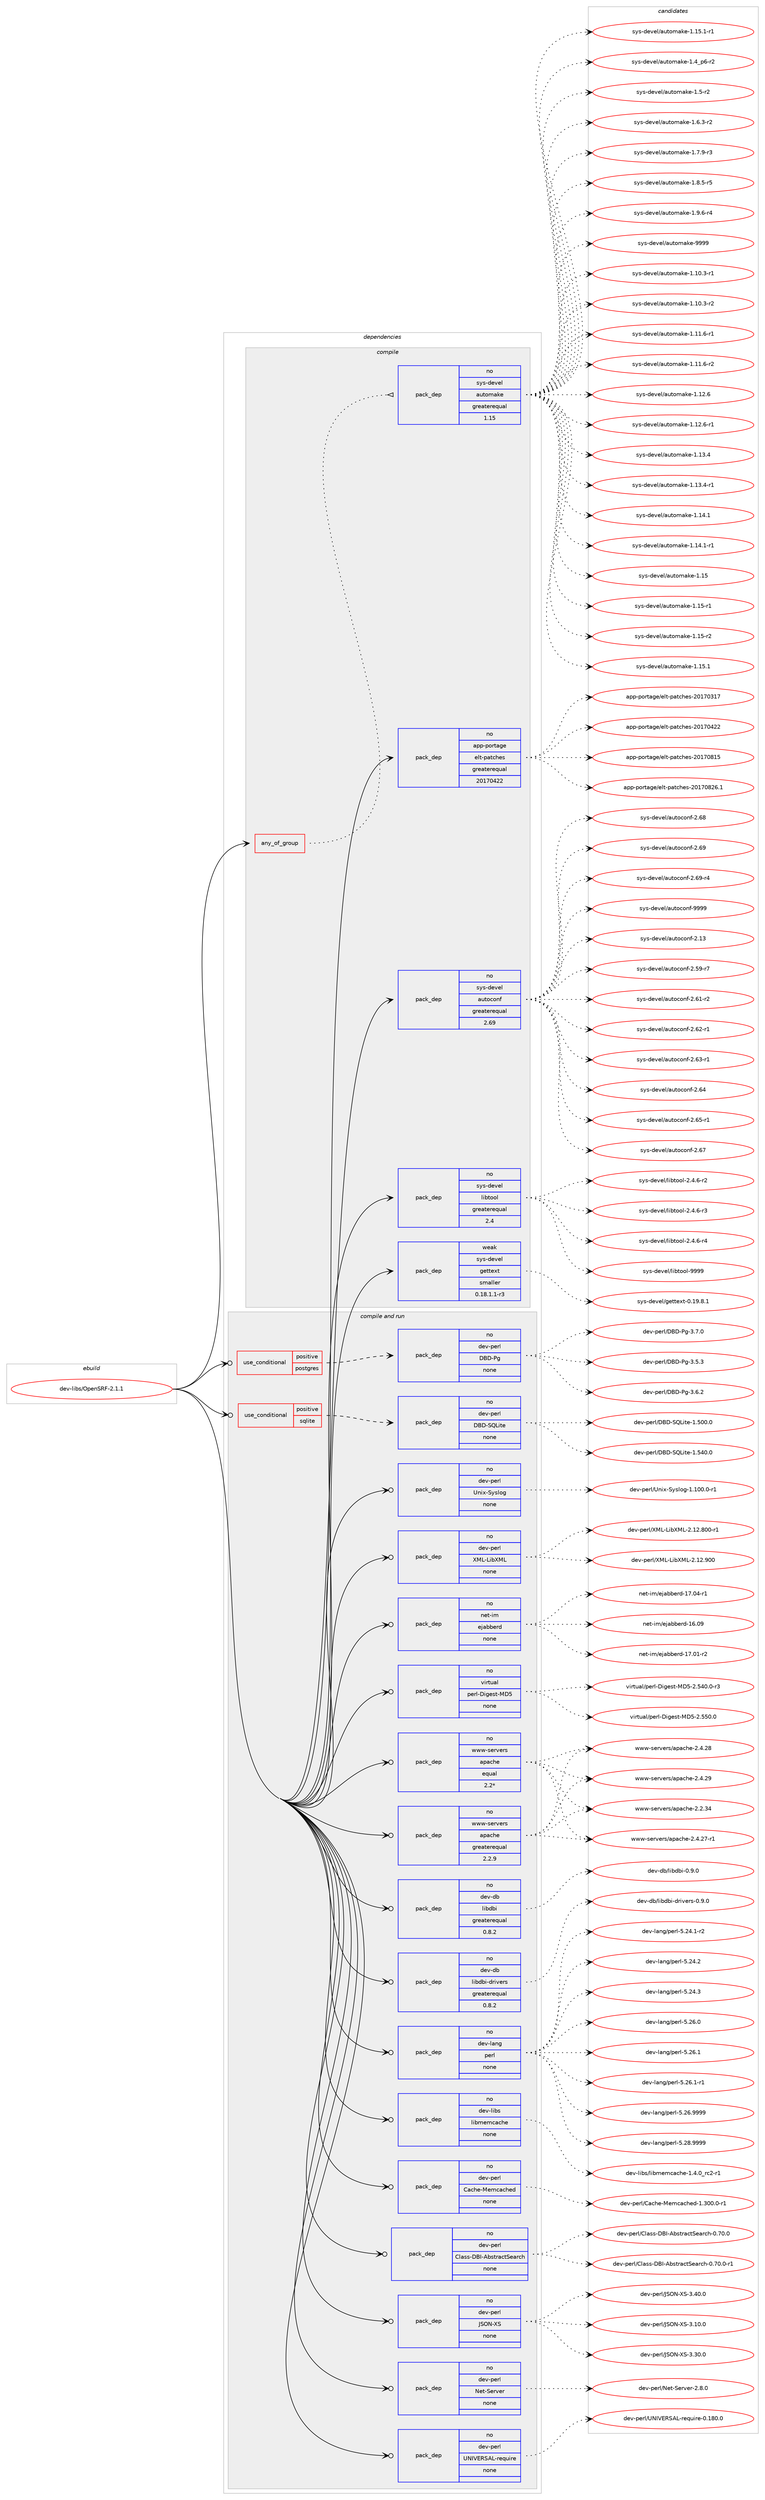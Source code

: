 digraph prolog {

# *************
# Graph options
# *************

newrank=true;
concentrate=true;
compound=true;
graph [rankdir=LR,fontname=Helvetica,fontsize=10,ranksep=1.5];#, ranksep=2.5, nodesep=0.2];
edge  [arrowhead=vee];
node  [fontname=Helvetica,fontsize=10];

# **********
# The ebuild
# **********

subgraph cluster_leftcol {
color=gray;
rank=same;
label=<<i>ebuild</i>>;
id [label="dev-libs/OpenSRF-2.1.1", color=red, width=4, href="../dev-libs/OpenSRF-2.1.1.svg"];
}

# ****************
# The dependencies
# ****************

subgraph cluster_midcol {
color=gray;
label=<<i>dependencies</i>>;
subgraph cluster_compile {
fillcolor="#eeeeee";
style=filled;
label=<<i>compile</i>>;
subgraph any3176 {
dependency110989 [label=<<TABLE BORDER="0" CELLBORDER="1" CELLSPACING="0" CELLPADDING="4"><TR><TD CELLPADDING="10">any_of_group</TD></TR></TABLE>>, shape=none, color=red];subgraph pack83671 {
dependency110990 [label=<<TABLE BORDER="0" CELLBORDER="1" CELLSPACING="0" CELLPADDING="4" WIDTH="220"><TR><TD ROWSPAN="6" CELLPADDING="30">pack_dep</TD></TR><TR><TD WIDTH="110">no</TD></TR><TR><TD>sys-devel</TD></TR><TR><TD>automake</TD></TR><TR><TD>greaterequal</TD></TR><TR><TD>1.15</TD></TR></TABLE>>, shape=none, color=blue];
}
dependency110989:e -> dependency110990:w [weight=20,style="dotted",arrowhead="oinv"];
}
id:e -> dependency110989:w [weight=20,style="solid",arrowhead="vee"];
subgraph pack83672 {
dependency110991 [label=<<TABLE BORDER="0" CELLBORDER="1" CELLSPACING="0" CELLPADDING="4" WIDTH="220"><TR><TD ROWSPAN="6" CELLPADDING="30">pack_dep</TD></TR><TR><TD WIDTH="110">no</TD></TR><TR><TD>app-portage</TD></TR><TR><TD>elt-patches</TD></TR><TR><TD>greaterequal</TD></TR><TR><TD>20170422</TD></TR></TABLE>>, shape=none, color=blue];
}
id:e -> dependency110991:w [weight=20,style="solid",arrowhead="vee"];
subgraph pack83673 {
dependency110992 [label=<<TABLE BORDER="0" CELLBORDER="1" CELLSPACING="0" CELLPADDING="4" WIDTH="220"><TR><TD ROWSPAN="6" CELLPADDING="30">pack_dep</TD></TR><TR><TD WIDTH="110">no</TD></TR><TR><TD>sys-devel</TD></TR><TR><TD>autoconf</TD></TR><TR><TD>greaterequal</TD></TR><TR><TD>2.69</TD></TR></TABLE>>, shape=none, color=blue];
}
id:e -> dependency110992:w [weight=20,style="solid",arrowhead="vee"];
subgraph pack83674 {
dependency110993 [label=<<TABLE BORDER="0" CELLBORDER="1" CELLSPACING="0" CELLPADDING="4" WIDTH="220"><TR><TD ROWSPAN="6" CELLPADDING="30">pack_dep</TD></TR><TR><TD WIDTH="110">no</TD></TR><TR><TD>sys-devel</TD></TR><TR><TD>libtool</TD></TR><TR><TD>greaterequal</TD></TR><TR><TD>2.4</TD></TR></TABLE>>, shape=none, color=blue];
}
id:e -> dependency110993:w [weight=20,style="solid",arrowhead="vee"];
subgraph pack83675 {
dependency110994 [label=<<TABLE BORDER="0" CELLBORDER="1" CELLSPACING="0" CELLPADDING="4" WIDTH="220"><TR><TD ROWSPAN="6" CELLPADDING="30">pack_dep</TD></TR><TR><TD WIDTH="110">weak</TD></TR><TR><TD>sys-devel</TD></TR><TR><TD>gettext</TD></TR><TR><TD>smaller</TD></TR><TR><TD>0.18.1.1-r3</TD></TR></TABLE>>, shape=none, color=blue];
}
id:e -> dependency110994:w [weight=20,style="solid",arrowhead="vee"];
}
subgraph cluster_compileandrun {
fillcolor="#eeeeee";
style=filled;
label=<<i>compile and run</i>>;
subgraph cond24112 {
dependency110995 [label=<<TABLE BORDER="0" CELLBORDER="1" CELLSPACING="0" CELLPADDING="4"><TR><TD ROWSPAN="3" CELLPADDING="10">use_conditional</TD></TR><TR><TD>positive</TD></TR><TR><TD>postgres</TD></TR></TABLE>>, shape=none, color=red];
subgraph pack83676 {
dependency110996 [label=<<TABLE BORDER="0" CELLBORDER="1" CELLSPACING="0" CELLPADDING="4" WIDTH="220"><TR><TD ROWSPAN="6" CELLPADDING="30">pack_dep</TD></TR><TR><TD WIDTH="110">no</TD></TR><TR><TD>dev-perl</TD></TR><TR><TD>DBD-Pg</TD></TR><TR><TD>none</TD></TR><TR><TD></TD></TR></TABLE>>, shape=none, color=blue];
}
dependency110995:e -> dependency110996:w [weight=20,style="dashed",arrowhead="vee"];
}
id:e -> dependency110995:w [weight=20,style="solid",arrowhead="odotvee"];
subgraph cond24113 {
dependency110997 [label=<<TABLE BORDER="0" CELLBORDER="1" CELLSPACING="0" CELLPADDING="4"><TR><TD ROWSPAN="3" CELLPADDING="10">use_conditional</TD></TR><TR><TD>positive</TD></TR><TR><TD>sqlite</TD></TR></TABLE>>, shape=none, color=red];
subgraph pack83677 {
dependency110998 [label=<<TABLE BORDER="0" CELLBORDER="1" CELLSPACING="0" CELLPADDING="4" WIDTH="220"><TR><TD ROWSPAN="6" CELLPADDING="30">pack_dep</TD></TR><TR><TD WIDTH="110">no</TD></TR><TR><TD>dev-perl</TD></TR><TR><TD>DBD-SQLite</TD></TR><TR><TD>none</TD></TR><TR><TD></TD></TR></TABLE>>, shape=none, color=blue];
}
dependency110997:e -> dependency110998:w [weight=20,style="dashed",arrowhead="vee"];
}
id:e -> dependency110997:w [weight=20,style="solid",arrowhead="odotvee"];
subgraph pack83678 {
dependency110999 [label=<<TABLE BORDER="0" CELLBORDER="1" CELLSPACING="0" CELLPADDING="4" WIDTH="220"><TR><TD ROWSPAN="6" CELLPADDING="30">pack_dep</TD></TR><TR><TD WIDTH="110">no</TD></TR><TR><TD>dev-db</TD></TR><TR><TD>libdbi</TD></TR><TR><TD>greaterequal</TD></TR><TR><TD>0.8.2</TD></TR></TABLE>>, shape=none, color=blue];
}
id:e -> dependency110999:w [weight=20,style="solid",arrowhead="odotvee"];
subgraph pack83679 {
dependency111000 [label=<<TABLE BORDER="0" CELLBORDER="1" CELLSPACING="0" CELLPADDING="4" WIDTH="220"><TR><TD ROWSPAN="6" CELLPADDING="30">pack_dep</TD></TR><TR><TD WIDTH="110">no</TD></TR><TR><TD>dev-db</TD></TR><TR><TD>libdbi-drivers</TD></TR><TR><TD>greaterequal</TD></TR><TR><TD>0.8.2</TD></TR></TABLE>>, shape=none, color=blue];
}
id:e -> dependency111000:w [weight=20,style="solid",arrowhead="odotvee"];
subgraph pack83680 {
dependency111001 [label=<<TABLE BORDER="0" CELLBORDER="1" CELLSPACING="0" CELLPADDING="4" WIDTH="220"><TR><TD ROWSPAN="6" CELLPADDING="30">pack_dep</TD></TR><TR><TD WIDTH="110">no</TD></TR><TR><TD>dev-lang</TD></TR><TR><TD>perl</TD></TR><TR><TD>none</TD></TR><TR><TD></TD></TR></TABLE>>, shape=none, color=blue];
}
id:e -> dependency111001:w [weight=20,style="solid",arrowhead="odotvee"];
subgraph pack83681 {
dependency111002 [label=<<TABLE BORDER="0" CELLBORDER="1" CELLSPACING="0" CELLPADDING="4" WIDTH="220"><TR><TD ROWSPAN="6" CELLPADDING="30">pack_dep</TD></TR><TR><TD WIDTH="110">no</TD></TR><TR><TD>dev-libs</TD></TR><TR><TD>libmemcache</TD></TR><TR><TD>none</TD></TR><TR><TD></TD></TR></TABLE>>, shape=none, color=blue];
}
id:e -> dependency111002:w [weight=20,style="solid",arrowhead="odotvee"];
subgraph pack83682 {
dependency111003 [label=<<TABLE BORDER="0" CELLBORDER="1" CELLSPACING="0" CELLPADDING="4" WIDTH="220"><TR><TD ROWSPAN="6" CELLPADDING="30">pack_dep</TD></TR><TR><TD WIDTH="110">no</TD></TR><TR><TD>dev-perl</TD></TR><TR><TD>Cache-Memcached</TD></TR><TR><TD>none</TD></TR><TR><TD></TD></TR></TABLE>>, shape=none, color=blue];
}
id:e -> dependency111003:w [weight=20,style="solid",arrowhead="odotvee"];
subgraph pack83683 {
dependency111004 [label=<<TABLE BORDER="0" CELLBORDER="1" CELLSPACING="0" CELLPADDING="4" WIDTH="220"><TR><TD ROWSPAN="6" CELLPADDING="30">pack_dep</TD></TR><TR><TD WIDTH="110">no</TD></TR><TR><TD>dev-perl</TD></TR><TR><TD>Class-DBI-AbstractSearch</TD></TR><TR><TD>none</TD></TR><TR><TD></TD></TR></TABLE>>, shape=none, color=blue];
}
id:e -> dependency111004:w [weight=20,style="solid",arrowhead="odotvee"];
subgraph pack83684 {
dependency111005 [label=<<TABLE BORDER="0" CELLBORDER="1" CELLSPACING="0" CELLPADDING="4" WIDTH="220"><TR><TD ROWSPAN="6" CELLPADDING="30">pack_dep</TD></TR><TR><TD WIDTH="110">no</TD></TR><TR><TD>dev-perl</TD></TR><TR><TD>JSON-XS</TD></TR><TR><TD>none</TD></TR><TR><TD></TD></TR></TABLE>>, shape=none, color=blue];
}
id:e -> dependency111005:w [weight=20,style="solid",arrowhead="odotvee"];
subgraph pack83685 {
dependency111006 [label=<<TABLE BORDER="0" CELLBORDER="1" CELLSPACING="0" CELLPADDING="4" WIDTH="220"><TR><TD ROWSPAN="6" CELLPADDING="30">pack_dep</TD></TR><TR><TD WIDTH="110">no</TD></TR><TR><TD>dev-perl</TD></TR><TR><TD>Net-Server</TD></TR><TR><TD>none</TD></TR><TR><TD></TD></TR></TABLE>>, shape=none, color=blue];
}
id:e -> dependency111006:w [weight=20,style="solid",arrowhead="odotvee"];
subgraph pack83686 {
dependency111007 [label=<<TABLE BORDER="0" CELLBORDER="1" CELLSPACING="0" CELLPADDING="4" WIDTH="220"><TR><TD ROWSPAN="6" CELLPADDING="30">pack_dep</TD></TR><TR><TD WIDTH="110">no</TD></TR><TR><TD>dev-perl</TD></TR><TR><TD>UNIVERSAL-require</TD></TR><TR><TD>none</TD></TR><TR><TD></TD></TR></TABLE>>, shape=none, color=blue];
}
id:e -> dependency111007:w [weight=20,style="solid",arrowhead="odotvee"];
subgraph pack83687 {
dependency111008 [label=<<TABLE BORDER="0" CELLBORDER="1" CELLSPACING="0" CELLPADDING="4" WIDTH="220"><TR><TD ROWSPAN="6" CELLPADDING="30">pack_dep</TD></TR><TR><TD WIDTH="110">no</TD></TR><TR><TD>dev-perl</TD></TR><TR><TD>Unix-Syslog</TD></TR><TR><TD>none</TD></TR><TR><TD></TD></TR></TABLE>>, shape=none, color=blue];
}
id:e -> dependency111008:w [weight=20,style="solid",arrowhead="odotvee"];
subgraph pack83688 {
dependency111009 [label=<<TABLE BORDER="0" CELLBORDER="1" CELLSPACING="0" CELLPADDING="4" WIDTH="220"><TR><TD ROWSPAN="6" CELLPADDING="30">pack_dep</TD></TR><TR><TD WIDTH="110">no</TD></TR><TR><TD>dev-perl</TD></TR><TR><TD>XML-LibXML</TD></TR><TR><TD>none</TD></TR><TR><TD></TD></TR></TABLE>>, shape=none, color=blue];
}
id:e -> dependency111009:w [weight=20,style="solid",arrowhead="odotvee"];
subgraph pack83689 {
dependency111010 [label=<<TABLE BORDER="0" CELLBORDER="1" CELLSPACING="0" CELLPADDING="4" WIDTH="220"><TR><TD ROWSPAN="6" CELLPADDING="30">pack_dep</TD></TR><TR><TD WIDTH="110">no</TD></TR><TR><TD>net-im</TD></TR><TR><TD>ejabberd</TD></TR><TR><TD>none</TD></TR><TR><TD></TD></TR></TABLE>>, shape=none, color=blue];
}
id:e -> dependency111010:w [weight=20,style="solid",arrowhead="odotvee"];
subgraph pack83690 {
dependency111011 [label=<<TABLE BORDER="0" CELLBORDER="1" CELLSPACING="0" CELLPADDING="4" WIDTH="220"><TR><TD ROWSPAN="6" CELLPADDING="30">pack_dep</TD></TR><TR><TD WIDTH="110">no</TD></TR><TR><TD>virtual</TD></TR><TR><TD>perl-Digest-MD5</TD></TR><TR><TD>none</TD></TR><TR><TD></TD></TR></TABLE>>, shape=none, color=blue];
}
id:e -> dependency111011:w [weight=20,style="solid",arrowhead="odotvee"];
subgraph pack83691 {
dependency111012 [label=<<TABLE BORDER="0" CELLBORDER="1" CELLSPACING="0" CELLPADDING="4" WIDTH="220"><TR><TD ROWSPAN="6" CELLPADDING="30">pack_dep</TD></TR><TR><TD WIDTH="110">no</TD></TR><TR><TD>www-servers</TD></TR><TR><TD>apache</TD></TR><TR><TD>equal</TD></TR><TR><TD>2.2*</TD></TR></TABLE>>, shape=none, color=blue];
}
id:e -> dependency111012:w [weight=20,style="solid",arrowhead="odotvee"];
subgraph pack83692 {
dependency111013 [label=<<TABLE BORDER="0" CELLBORDER="1" CELLSPACING="0" CELLPADDING="4" WIDTH="220"><TR><TD ROWSPAN="6" CELLPADDING="30">pack_dep</TD></TR><TR><TD WIDTH="110">no</TD></TR><TR><TD>www-servers</TD></TR><TR><TD>apache</TD></TR><TR><TD>greaterequal</TD></TR><TR><TD>2.2.9</TD></TR></TABLE>>, shape=none, color=blue];
}
id:e -> dependency111013:w [weight=20,style="solid",arrowhead="odotvee"];
}
subgraph cluster_run {
fillcolor="#eeeeee";
style=filled;
label=<<i>run</i>>;
}
}

# **************
# The candidates
# **************

subgraph cluster_choices {
rank=same;
color=gray;
label=<<i>candidates</i>>;

subgraph choice83671 {
color=black;
nodesep=1;
choice11512111545100101118101108479711711611110997107101454946494846514511449 [label="sys-devel/automake-1.10.3-r1", color=red, width=4,href="../sys-devel/automake-1.10.3-r1.svg"];
choice11512111545100101118101108479711711611110997107101454946494846514511450 [label="sys-devel/automake-1.10.3-r2", color=red, width=4,href="../sys-devel/automake-1.10.3-r2.svg"];
choice11512111545100101118101108479711711611110997107101454946494946544511449 [label="sys-devel/automake-1.11.6-r1", color=red, width=4,href="../sys-devel/automake-1.11.6-r1.svg"];
choice11512111545100101118101108479711711611110997107101454946494946544511450 [label="sys-devel/automake-1.11.6-r2", color=red, width=4,href="../sys-devel/automake-1.11.6-r2.svg"];
choice1151211154510010111810110847971171161111099710710145494649504654 [label="sys-devel/automake-1.12.6", color=red, width=4,href="../sys-devel/automake-1.12.6.svg"];
choice11512111545100101118101108479711711611110997107101454946495046544511449 [label="sys-devel/automake-1.12.6-r1", color=red, width=4,href="../sys-devel/automake-1.12.6-r1.svg"];
choice1151211154510010111810110847971171161111099710710145494649514652 [label="sys-devel/automake-1.13.4", color=red, width=4,href="../sys-devel/automake-1.13.4.svg"];
choice11512111545100101118101108479711711611110997107101454946495146524511449 [label="sys-devel/automake-1.13.4-r1", color=red, width=4,href="../sys-devel/automake-1.13.4-r1.svg"];
choice1151211154510010111810110847971171161111099710710145494649524649 [label="sys-devel/automake-1.14.1", color=red, width=4,href="../sys-devel/automake-1.14.1.svg"];
choice11512111545100101118101108479711711611110997107101454946495246494511449 [label="sys-devel/automake-1.14.1-r1", color=red, width=4,href="../sys-devel/automake-1.14.1-r1.svg"];
choice115121115451001011181011084797117116111109971071014549464953 [label="sys-devel/automake-1.15", color=red, width=4,href="../sys-devel/automake-1.15.svg"];
choice1151211154510010111810110847971171161111099710710145494649534511449 [label="sys-devel/automake-1.15-r1", color=red, width=4,href="../sys-devel/automake-1.15-r1.svg"];
choice1151211154510010111810110847971171161111099710710145494649534511450 [label="sys-devel/automake-1.15-r2", color=red, width=4,href="../sys-devel/automake-1.15-r2.svg"];
choice1151211154510010111810110847971171161111099710710145494649534649 [label="sys-devel/automake-1.15.1", color=red, width=4,href="../sys-devel/automake-1.15.1.svg"];
choice11512111545100101118101108479711711611110997107101454946495346494511449 [label="sys-devel/automake-1.15.1-r1", color=red, width=4,href="../sys-devel/automake-1.15.1-r1.svg"];
choice115121115451001011181011084797117116111109971071014549465295112544511450 [label="sys-devel/automake-1.4_p6-r2", color=red, width=4,href="../sys-devel/automake-1.4_p6-r2.svg"];
choice11512111545100101118101108479711711611110997107101454946534511450 [label="sys-devel/automake-1.5-r2", color=red, width=4,href="../sys-devel/automake-1.5-r2.svg"];
choice115121115451001011181011084797117116111109971071014549465446514511450 [label="sys-devel/automake-1.6.3-r2", color=red, width=4,href="../sys-devel/automake-1.6.3-r2.svg"];
choice115121115451001011181011084797117116111109971071014549465546574511451 [label="sys-devel/automake-1.7.9-r3", color=red, width=4,href="../sys-devel/automake-1.7.9-r3.svg"];
choice115121115451001011181011084797117116111109971071014549465646534511453 [label="sys-devel/automake-1.8.5-r5", color=red, width=4,href="../sys-devel/automake-1.8.5-r5.svg"];
choice115121115451001011181011084797117116111109971071014549465746544511452 [label="sys-devel/automake-1.9.6-r4", color=red, width=4,href="../sys-devel/automake-1.9.6-r4.svg"];
choice115121115451001011181011084797117116111109971071014557575757 [label="sys-devel/automake-9999", color=red, width=4,href="../sys-devel/automake-9999.svg"];
dependency110990:e -> choice11512111545100101118101108479711711611110997107101454946494846514511449:w [style=dotted,weight="100"];
dependency110990:e -> choice11512111545100101118101108479711711611110997107101454946494846514511450:w [style=dotted,weight="100"];
dependency110990:e -> choice11512111545100101118101108479711711611110997107101454946494946544511449:w [style=dotted,weight="100"];
dependency110990:e -> choice11512111545100101118101108479711711611110997107101454946494946544511450:w [style=dotted,weight="100"];
dependency110990:e -> choice1151211154510010111810110847971171161111099710710145494649504654:w [style=dotted,weight="100"];
dependency110990:e -> choice11512111545100101118101108479711711611110997107101454946495046544511449:w [style=dotted,weight="100"];
dependency110990:e -> choice1151211154510010111810110847971171161111099710710145494649514652:w [style=dotted,weight="100"];
dependency110990:e -> choice11512111545100101118101108479711711611110997107101454946495146524511449:w [style=dotted,weight="100"];
dependency110990:e -> choice1151211154510010111810110847971171161111099710710145494649524649:w [style=dotted,weight="100"];
dependency110990:e -> choice11512111545100101118101108479711711611110997107101454946495246494511449:w [style=dotted,weight="100"];
dependency110990:e -> choice115121115451001011181011084797117116111109971071014549464953:w [style=dotted,weight="100"];
dependency110990:e -> choice1151211154510010111810110847971171161111099710710145494649534511449:w [style=dotted,weight="100"];
dependency110990:e -> choice1151211154510010111810110847971171161111099710710145494649534511450:w [style=dotted,weight="100"];
dependency110990:e -> choice1151211154510010111810110847971171161111099710710145494649534649:w [style=dotted,weight="100"];
dependency110990:e -> choice11512111545100101118101108479711711611110997107101454946495346494511449:w [style=dotted,weight="100"];
dependency110990:e -> choice115121115451001011181011084797117116111109971071014549465295112544511450:w [style=dotted,weight="100"];
dependency110990:e -> choice11512111545100101118101108479711711611110997107101454946534511450:w [style=dotted,weight="100"];
dependency110990:e -> choice115121115451001011181011084797117116111109971071014549465446514511450:w [style=dotted,weight="100"];
dependency110990:e -> choice115121115451001011181011084797117116111109971071014549465546574511451:w [style=dotted,weight="100"];
dependency110990:e -> choice115121115451001011181011084797117116111109971071014549465646534511453:w [style=dotted,weight="100"];
dependency110990:e -> choice115121115451001011181011084797117116111109971071014549465746544511452:w [style=dotted,weight="100"];
dependency110990:e -> choice115121115451001011181011084797117116111109971071014557575757:w [style=dotted,weight="100"];
}
subgraph choice83672 {
color=black;
nodesep=1;
choice97112112451121111141169710310147101108116451129711699104101115455048495548514955 [label="app-portage/elt-patches-20170317", color=red, width=4,href="../app-portage/elt-patches-20170317.svg"];
choice97112112451121111141169710310147101108116451129711699104101115455048495548525050 [label="app-portage/elt-patches-20170422", color=red, width=4,href="../app-portage/elt-patches-20170422.svg"];
choice97112112451121111141169710310147101108116451129711699104101115455048495548564953 [label="app-portage/elt-patches-20170815", color=red, width=4,href="../app-portage/elt-patches-20170815.svg"];
choice971121124511211111411697103101471011081164511297116991041011154550484955485650544649 [label="app-portage/elt-patches-20170826.1", color=red, width=4,href="../app-portage/elt-patches-20170826.1.svg"];
dependency110991:e -> choice97112112451121111141169710310147101108116451129711699104101115455048495548514955:w [style=dotted,weight="100"];
dependency110991:e -> choice97112112451121111141169710310147101108116451129711699104101115455048495548525050:w [style=dotted,weight="100"];
dependency110991:e -> choice97112112451121111141169710310147101108116451129711699104101115455048495548564953:w [style=dotted,weight="100"];
dependency110991:e -> choice971121124511211111411697103101471011081164511297116991041011154550484955485650544649:w [style=dotted,weight="100"];
}
subgraph choice83673 {
color=black;
nodesep=1;
choice115121115451001011181011084797117116111991111101024550464951 [label="sys-devel/autoconf-2.13", color=red, width=4,href="../sys-devel/autoconf-2.13.svg"];
choice1151211154510010111810110847971171161119911111010245504653574511455 [label="sys-devel/autoconf-2.59-r7", color=red, width=4,href="../sys-devel/autoconf-2.59-r7.svg"];
choice1151211154510010111810110847971171161119911111010245504654494511450 [label="sys-devel/autoconf-2.61-r2", color=red, width=4,href="../sys-devel/autoconf-2.61-r2.svg"];
choice1151211154510010111810110847971171161119911111010245504654504511449 [label="sys-devel/autoconf-2.62-r1", color=red, width=4,href="../sys-devel/autoconf-2.62-r1.svg"];
choice1151211154510010111810110847971171161119911111010245504654514511449 [label="sys-devel/autoconf-2.63-r1", color=red, width=4,href="../sys-devel/autoconf-2.63-r1.svg"];
choice115121115451001011181011084797117116111991111101024550465452 [label="sys-devel/autoconf-2.64", color=red, width=4,href="../sys-devel/autoconf-2.64.svg"];
choice1151211154510010111810110847971171161119911111010245504654534511449 [label="sys-devel/autoconf-2.65-r1", color=red, width=4,href="../sys-devel/autoconf-2.65-r1.svg"];
choice115121115451001011181011084797117116111991111101024550465455 [label="sys-devel/autoconf-2.67", color=red, width=4,href="../sys-devel/autoconf-2.67.svg"];
choice115121115451001011181011084797117116111991111101024550465456 [label="sys-devel/autoconf-2.68", color=red, width=4,href="../sys-devel/autoconf-2.68.svg"];
choice115121115451001011181011084797117116111991111101024550465457 [label="sys-devel/autoconf-2.69", color=red, width=4,href="../sys-devel/autoconf-2.69.svg"];
choice1151211154510010111810110847971171161119911111010245504654574511452 [label="sys-devel/autoconf-2.69-r4", color=red, width=4,href="../sys-devel/autoconf-2.69-r4.svg"];
choice115121115451001011181011084797117116111991111101024557575757 [label="sys-devel/autoconf-9999", color=red, width=4,href="../sys-devel/autoconf-9999.svg"];
dependency110992:e -> choice115121115451001011181011084797117116111991111101024550464951:w [style=dotted,weight="100"];
dependency110992:e -> choice1151211154510010111810110847971171161119911111010245504653574511455:w [style=dotted,weight="100"];
dependency110992:e -> choice1151211154510010111810110847971171161119911111010245504654494511450:w [style=dotted,weight="100"];
dependency110992:e -> choice1151211154510010111810110847971171161119911111010245504654504511449:w [style=dotted,weight="100"];
dependency110992:e -> choice1151211154510010111810110847971171161119911111010245504654514511449:w [style=dotted,weight="100"];
dependency110992:e -> choice115121115451001011181011084797117116111991111101024550465452:w [style=dotted,weight="100"];
dependency110992:e -> choice1151211154510010111810110847971171161119911111010245504654534511449:w [style=dotted,weight="100"];
dependency110992:e -> choice115121115451001011181011084797117116111991111101024550465455:w [style=dotted,weight="100"];
dependency110992:e -> choice115121115451001011181011084797117116111991111101024550465456:w [style=dotted,weight="100"];
dependency110992:e -> choice115121115451001011181011084797117116111991111101024550465457:w [style=dotted,weight="100"];
dependency110992:e -> choice1151211154510010111810110847971171161119911111010245504654574511452:w [style=dotted,weight="100"];
dependency110992:e -> choice115121115451001011181011084797117116111991111101024557575757:w [style=dotted,weight="100"];
}
subgraph choice83674 {
color=black;
nodesep=1;
choice1151211154510010111810110847108105981161111111084550465246544511450 [label="sys-devel/libtool-2.4.6-r2", color=red, width=4,href="../sys-devel/libtool-2.4.6-r2.svg"];
choice1151211154510010111810110847108105981161111111084550465246544511451 [label="sys-devel/libtool-2.4.6-r3", color=red, width=4,href="../sys-devel/libtool-2.4.6-r3.svg"];
choice1151211154510010111810110847108105981161111111084550465246544511452 [label="sys-devel/libtool-2.4.6-r4", color=red, width=4,href="../sys-devel/libtool-2.4.6-r4.svg"];
choice1151211154510010111810110847108105981161111111084557575757 [label="sys-devel/libtool-9999", color=red, width=4,href="../sys-devel/libtool-9999.svg"];
dependency110993:e -> choice1151211154510010111810110847108105981161111111084550465246544511450:w [style=dotted,weight="100"];
dependency110993:e -> choice1151211154510010111810110847108105981161111111084550465246544511451:w [style=dotted,weight="100"];
dependency110993:e -> choice1151211154510010111810110847108105981161111111084550465246544511452:w [style=dotted,weight="100"];
dependency110993:e -> choice1151211154510010111810110847108105981161111111084557575757:w [style=dotted,weight="100"];
}
subgraph choice83675 {
color=black;
nodesep=1;
choice1151211154510010111810110847103101116116101120116454846495746564649 [label="sys-devel/gettext-0.19.8.1", color=red, width=4,href="../sys-devel/gettext-0.19.8.1.svg"];
dependency110994:e -> choice1151211154510010111810110847103101116116101120116454846495746564649:w [style=dotted,weight="100"];
}
subgraph choice83676 {
color=black;
nodesep=1;
choice10010111845112101114108476866684580103455146534651 [label="dev-perl/DBD-Pg-3.5.3", color=red, width=4,href="../dev-perl/DBD-Pg-3.5.3.svg"];
choice10010111845112101114108476866684580103455146544650 [label="dev-perl/DBD-Pg-3.6.2", color=red, width=4,href="../dev-perl/DBD-Pg-3.6.2.svg"];
choice10010111845112101114108476866684580103455146554648 [label="dev-perl/DBD-Pg-3.7.0", color=red, width=4,href="../dev-perl/DBD-Pg-3.7.0.svg"];
dependency110996:e -> choice10010111845112101114108476866684580103455146534651:w [style=dotted,weight="100"];
dependency110996:e -> choice10010111845112101114108476866684580103455146544650:w [style=dotted,weight="100"];
dependency110996:e -> choice10010111845112101114108476866684580103455146554648:w [style=dotted,weight="100"];
}
subgraph choice83677 {
color=black;
nodesep=1;
choice1001011184511210111410847686668458381761051161014549465348484648 [label="dev-perl/DBD-SQLite-1.500.0", color=red, width=4,href="../dev-perl/DBD-SQLite-1.500.0.svg"];
choice1001011184511210111410847686668458381761051161014549465352484648 [label="dev-perl/DBD-SQLite-1.540.0", color=red, width=4,href="../dev-perl/DBD-SQLite-1.540.0.svg"];
dependency110998:e -> choice1001011184511210111410847686668458381761051161014549465348484648:w [style=dotted,weight="100"];
dependency110998:e -> choice1001011184511210111410847686668458381761051161014549465352484648:w [style=dotted,weight="100"];
}
subgraph choice83678 {
color=black;
nodesep=1;
choice1001011184510098471081059810098105454846574648 [label="dev-db/libdbi-0.9.0", color=red, width=4,href="../dev-db/libdbi-0.9.0.svg"];
dependency110999:e -> choice1001011184510098471081059810098105454846574648:w [style=dotted,weight="100"];
}
subgraph choice83679 {
color=black;
nodesep=1;
choice100101118451009847108105981009810545100114105118101114115454846574648 [label="dev-db/libdbi-drivers-0.9.0", color=red, width=4,href="../dev-db/libdbi-drivers-0.9.0.svg"];
dependency111000:e -> choice100101118451009847108105981009810545100114105118101114115454846574648:w [style=dotted,weight="100"];
}
subgraph choice83680 {
color=black;
nodesep=1;
choice100101118451089711010347112101114108455346505246494511450 [label="dev-lang/perl-5.24.1-r2", color=red, width=4,href="../dev-lang/perl-5.24.1-r2.svg"];
choice10010111845108971101034711210111410845534650524650 [label="dev-lang/perl-5.24.2", color=red, width=4,href="../dev-lang/perl-5.24.2.svg"];
choice10010111845108971101034711210111410845534650524651 [label="dev-lang/perl-5.24.3", color=red, width=4,href="../dev-lang/perl-5.24.3.svg"];
choice10010111845108971101034711210111410845534650544648 [label="dev-lang/perl-5.26.0", color=red, width=4,href="../dev-lang/perl-5.26.0.svg"];
choice10010111845108971101034711210111410845534650544649 [label="dev-lang/perl-5.26.1", color=red, width=4,href="../dev-lang/perl-5.26.1.svg"];
choice100101118451089711010347112101114108455346505446494511449 [label="dev-lang/perl-5.26.1-r1", color=red, width=4,href="../dev-lang/perl-5.26.1-r1.svg"];
choice10010111845108971101034711210111410845534650544657575757 [label="dev-lang/perl-5.26.9999", color=red, width=4,href="../dev-lang/perl-5.26.9999.svg"];
choice10010111845108971101034711210111410845534650564657575757 [label="dev-lang/perl-5.28.9999", color=red, width=4,href="../dev-lang/perl-5.28.9999.svg"];
dependency111001:e -> choice100101118451089711010347112101114108455346505246494511450:w [style=dotted,weight="100"];
dependency111001:e -> choice10010111845108971101034711210111410845534650524650:w [style=dotted,weight="100"];
dependency111001:e -> choice10010111845108971101034711210111410845534650524651:w [style=dotted,weight="100"];
dependency111001:e -> choice10010111845108971101034711210111410845534650544648:w [style=dotted,weight="100"];
dependency111001:e -> choice10010111845108971101034711210111410845534650544649:w [style=dotted,weight="100"];
dependency111001:e -> choice100101118451089711010347112101114108455346505446494511449:w [style=dotted,weight="100"];
dependency111001:e -> choice10010111845108971101034711210111410845534650544657575757:w [style=dotted,weight="100"];
dependency111001:e -> choice10010111845108971101034711210111410845534650564657575757:w [style=dotted,weight="100"];
}
subgraph choice83681 {
color=black;
nodesep=1;
choice100101118451081059811547108105981091011099997991041014549465246489511499504511449 [label="dev-libs/libmemcache-1.4.0_rc2-r1", color=red, width=4,href="../dev-libs/libmemcache-1.4.0_rc2-r1.svg"];
dependency111002:e -> choice100101118451081059811547108105981091011099997991041014549465246489511499504511449:w [style=dotted,weight="100"];
}
subgraph choice83682 {
color=black;
nodesep=1;
choice1001011184511210111410847679799104101457710110999979910410110045494651484846484511449 [label="dev-perl/Cache-Memcached-1.300.0-r1", color=red, width=4,href="../dev-perl/Cache-Memcached-1.300.0-r1.svg"];
dependency111003:e -> choice1001011184511210111410847679799104101457710110999979910410110045494651484846484511449:w [style=dotted,weight="100"];
}
subgraph choice83683 {
color=black;
nodesep=1;
choice1001011184511210111410847671089711511545686673456598115116114979911683101971149910445484655484648 [label="dev-perl/Class-DBI-AbstractSearch-0.70.0", color=red, width=4,href="../dev-perl/Class-DBI-AbstractSearch-0.70.0.svg"];
choice10010111845112101114108476710897115115456866734565981151161149799116831019711499104454846554846484511449 [label="dev-perl/Class-DBI-AbstractSearch-0.70.0-r1", color=red, width=4,href="../dev-perl/Class-DBI-AbstractSearch-0.70.0-r1.svg"];
dependency111004:e -> choice1001011184511210111410847671089711511545686673456598115116114979911683101971149910445484655484648:w [style=dotted,weight="100"];
dependency111004:e -> choice10010111845112101114108476710897115115456866734565981151161149799116831019711499104454846554846484511449:w [style=dotted,weight="100"];
}
subgraph choice83684 {
color=black;
nodesep=1;
choice10010111845112101114108477483797845888345514649484648 [label="dev-perl/JSON-XS-3.10.0", color=red, width=4,href="../dev-perl/JSON-XS-3.10.0.svg"];
choice10010111845112101114108477483797845888345514651484648 [label="dev-perl/JSON-XS-3.30.0", color=red, width=4,href="../dev-perl/JSON-XS-3.30.0.svg"];
choice10010111845112101114108477483797845888345514652484648 [label="dev-perl/JSON-XS-3.40.0", color=red, width=4,href="../dev-perl/JSON-XS-3.40.0.svg"];
dependency111005:e -> choice10010111845112101114108477483797845888345514649484648:w [style=dotted,weight="100"];
dependency111005:e -> choice10010111845112101114108477483797845888345514651484648:w [style=dotted,weight="100"];
dependency111005:e -> choice10010111845112101114108477483797845888345514652484648:w [style=dotted,weight="100"];
}
subgraph choice83685 {
color=black;
nodesep=1;
choice1001011184511210111410847781011164583101114118101114455046564648 [label="dev-perl/Net-Server-2.8.0", color=red, width=4,href="../dev-perl/Net-Server-2.8.0.svg"];
dependency111006:e -> choice1001011184511210111410847781011164583101114118101114455046564648:w [style=dotted,weight="100"];
}
subgraph choice83686 {
color=black;
nodesep=1;
choice1001011184511210111410847857873866982836576451141011131171051141014548464956484648 [label="dev-perl/UNIVERSAL-require-0.180.0", color=red, width=4,href="../dev-perl/UNIVERSAL-require-0.180.0.svg"];
dependency111007:e -> choice1001011184511210111410847857873866982836576451141011131171051141014548464956484648:w [style=dotted,weight="100"];
}
subgraph choice83687 {
color=black;
nodesep=1;
choice100101118451121011141084785110105120458312111510811110345494649484846484511449 [label="dev-perl/Unix-Syslog-1.100.0-r1", color=red, width=4,href="../dev-perl/Unix-Syslog-1.100.0-r1.svg"];
dependency111008:e -> choice100101118451121011141084785110105120458312111510811110345494649484846484511449:w [style=dotted,weight="100"];
}
subgraph choice83688 {
color=black;
nodesep=1;
choice10010111845112101114108478877764576105988877764550464950465648484511449 [label="dev-perl/XML-LibXML-2.12.800-r1", color=red, width=4,href="../dev-perl/XML-LibXML-2.12.800-r1.svg"];
choice1001011184511210111410847887776457610598887776455046495046574848 [label="dev-perl/XML-LibXML-2.12.900", color=red, width=4,href="../dev-perl/XML-LibXML-2.12.900.svg"];
dependency111009:e -> choice10010111845112101114108478877764576105988877764550464950465648484511449:w [style=dotted,weight="100"];
dependency111009:e -> choice1001011184511210111410847887776457610598887776455046495046574848:w [style=dotted,weight="100"];
}
subgraph choice83689 {
color=black;
nodesep=1;
choice1101011164510510947101106979898101114100454954464857 [label="net-im/ejabberd-16.09", color=red, width=4,href="../net-im/ejabberd-16.09.svg"];
choice11010111645105109471011069798981011141004549554648494511450 [label="net-im/ejabberd-17.01-r2", color=red, width=4,href="../net-im/ejabberd-17.01-r2.svg"];
choice11010111645105109471011069798981011141004549554648524511449 [label="net-im/ejabberd-17.04-r1", color=red, width=4,href="../net-im/ejabberd-17.04-r1.svg"];
dependency111010:e -> choice1101011164510510947101106979898101114100454954464857:w [style=dotted,weight="100"];
dependency111010:e -> choice11010111645105109471011069798981011141004549554648494511450:w [style=dotted,weight="100"];
dependency111010:e -> choice11010111645105109471011069798981011141004549554648524511449:w [style=dotted,weight="100"];
}
subgraph choice83690 {
color=black;
nodesep=1;
choice118105114116117971084711210111410845681051031011151164577685345504653524846484511451 [label="virtual/perl-Digest-MD5-2.540.0-r3", color=red, width=4,href="../virtual/perl-Digest-MD5-2.540.0-r3.svg"];
choice11810511411611797108471121011141084568105103101115116457768534550465353484648 [label="virtual/perl-Digest-MD5-2.550.0", color=red, width=4,href="../virtual/perl-Digest-MD5-2.550.0.svg"];
dependency111011:e -> choice118105114116117971084711210111410845681051031011151164577685345504653524846484511451:w [style=dotted,weight="100"];
dependency111011:e -> choice11810511411611797108471121011141084568105103101115116457768534550465353484648:w [style=dotted,weight="100"];
}
subgraph choice83691 {
color=black;
nodesep=1;
choice119119119451151011141181011141154797112979910410145504650465152 [label="www-servers/apache-2.2.34", color=red, width=4,href="../www-servers/apache-2.2.34.svg"];
choice1191191194511510111411810111411547971129799104101455046524650554511449 [label="www-servers/apache-2.4.27-r1", color=red, width=4,href="../www-servers/apache-2.4.27-r1.svg"];
choice119119119451151011141181011141154797112979910410145504652465056 [label="www-servers/apache-2.4.28", color=red, width=4,href="../www-servers/apache-2.4.28.svg"];
choice119119119451151011141181011141154797112979910410145504652465057 [label="www-servers/apache-2.4.29", color=red, width=4,href="../www-servers/apache-2.4.29.svg"];
dependency111012:e -> choice119119119451151011141181011141154797112979910410145504650465152:w [style=dotted,weight="100"];
dependency111012:e -> choice1191191194511510111411810111411547971129799104101455046524650554511449:w [style=dotted,weight="100"];
dependency111012:e -> choice119119119451151011141181011141154797112979910410145504652465056:w [style=dotted,weight="100"];
dependency111012:e -> choice119119119451151011141181011141154797112979910410145504652465057:w [style=dotted,weight="100"];
}
subgraph choice83692 {
color=black;
nodesep=1;
choice119119119451151011141181011141154797112979910410145504650465152 [label="www-servers/apache-2.2.34", color=red, width=4,href="../www-servers/apache-2.2.34.svg"];
choice1191191194511510111411810111411547971129799104101455046524650554511449 [label="www-servers/apache-2.4.27-r1", color=red, width=4,href="../www-servers/apache-2.4.27-r1.svg"];
choice119119119451151011141181011141154797112979910410145504652465056 [label="www-servers/apache-2.4.28", color=red, width=4,href="../www-servers/apache-2.4.28.svg"];
choice119119119451151011141181011141154797112979910410145504652465057 [label="www-servers/apache-2.4.29", color=red, width=4,href="../www-servers/apache-2.4.29.svg"];
dependency111013:e -> choice119119119451151011141181011141154797112979910410145504650465152:w [style=dotted,weight="100"];
dependency111013:e -> choice1191191194511510111411810111411547971129799104101455046524650554511449:w [style=dotted,weight="100"];
dependency111013:e -> choice119119119451151011141181011141154797112979910410145504652465056:w [style=dotted,weight="100"];
dependency111013:e -> choice119119119451151011141181011141154797112979910410145504652465057:w [style=dotted,weight="100"];
}
}

}
